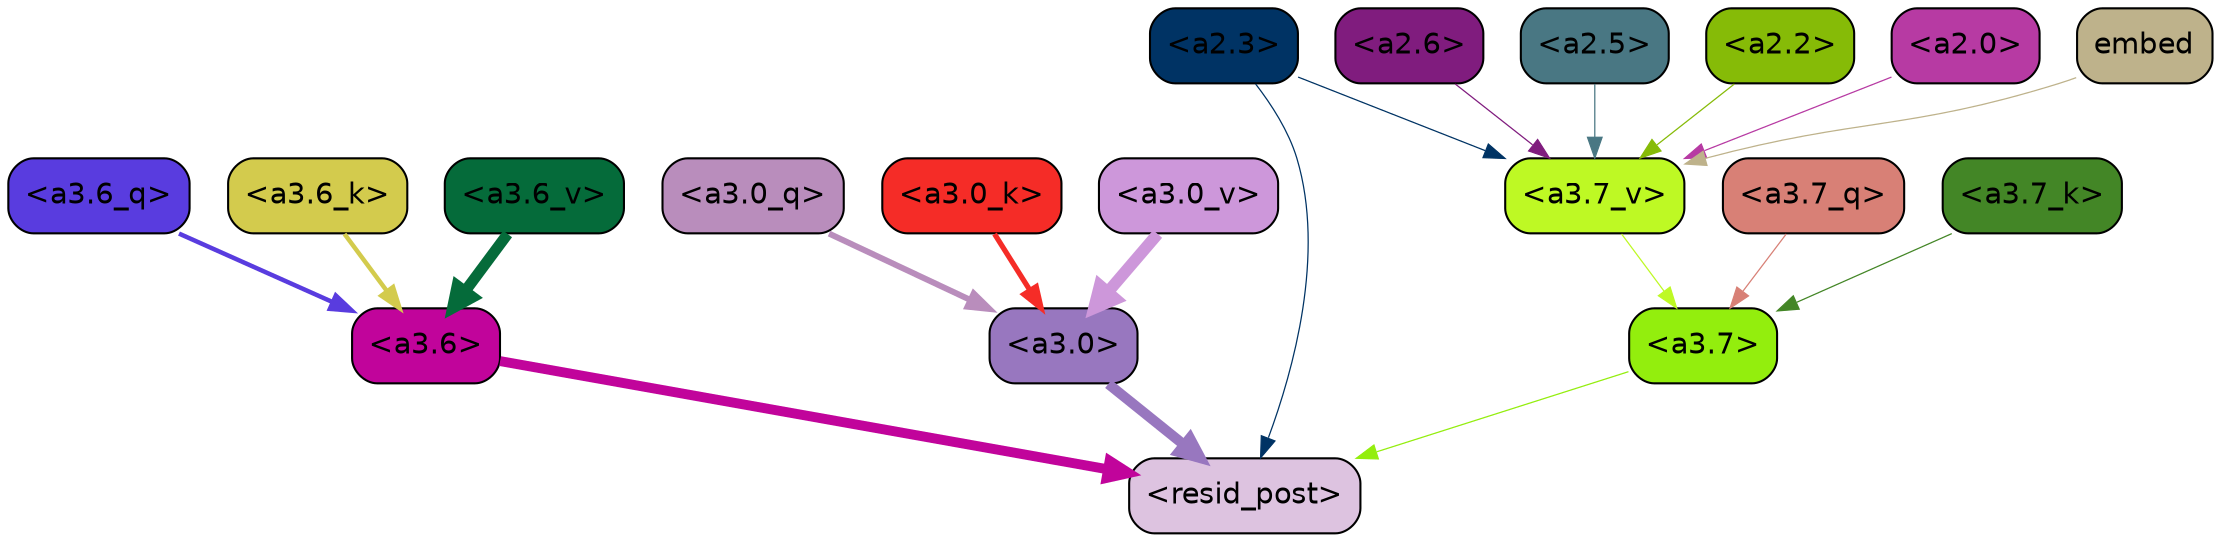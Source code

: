 strict digraph "" {
	graph [bgcolor=transparent,
		layout=dot,
		overlap=false,
		splines=true
	];
	"<a3.7>"	[color=black,
		fillcolor="#93ee0d",
		fontname=Helvetica,
		shape=box,
		style="filled, rounded"];
	"<resid_post>"	[color=black,
		fillcolor="#ddc3e0",
		fontname=Helvetica,
		shape=box,
		style="filled, rounded"];
	"<a3.7>" -> "<resid_post>"	[color="#93ee0d",
		penwidth=0.6];
	"<a3.6>"	[color=black,
		fillcolor="#c1049b",
		fontname=Helvetica,
		shape=box,
		style="filled, rounded"];
	"<a3.6>" -> "<resid_post>"	[color="#c1049b",
		penwidth=4.751592040061951];
	"<a3.0>"	[color=black,
		fillcolor="#9877bf",
		fontname=Helvetica,
		shape=box,
		style="filled, rounded"];
	"<a3.0>" -> "<resid_post>"	[color="#9877bf",
		penwidth=4.904066681861877];
	"<a2.3>"	[color=black,
		fillcolor="#003364",
		fontname=Helvetica,
		shape=box,
		style="filled, rounded"];
	"<a2.3>" -> "<resid_post>"	[color="#003364",
		penwidth=0.6];
	"<a3.7_v>"	[color=black,
		fillcolor="#bef924",
		fontname=Helvetica,
		shape=box,
		style="filled, rounded"];
	"<a2.3>" -> "<a3.7_v>"	[color="#003364",
		penwidth=0.6];
	"<a3.7_q>"	[color=black,
		fillcolor="#d88076",
		fontname=Helvetica,
		shape=box,
		style="filled, rounded"];
	"<a3.7_q>" -> "<a3.7>"	[color="#d88076",
		penwidth=0.6];
	"<a3.6_q>"	[color=black,
		fillcolor="#593cdf",
		fontname=Helvetica,
		shape=box,
		style="filled, rounded"];
	"<a3.6_q>" -> "<a3.6>"	[color="#593cdf",
		penwidth=2.160832464694977];
	"<a3.0_q>"	[color=black,
		fillcolor="#b98dbc",
		fontname=Helvetica,
		shape=box,
		style="filled, rounded"];
	"<a3.0_q>" -> "<a3.0>"	[color="#b98dbc",
		penwidth=2.870753765106201];
	"<a3.7_k>"	[color=black,
		fillcolor="#438626",
		fontname=Helvetica,
		shape=box,
		style="filled, rounded"];
	"<a3.7_k>" -> "<a3.7>"	[color="#438626",
		penwidth=0.6];
	"<a3.6_k>"	[color=black,
		fillcolor="#d3cb4d",
		fontname=Helvetica,
		shape=box,
		style="filled, rounded"];
	"<a3.6_k>" -> "<a3.6>"	[color="#d3cb4d",
		penwidth=2.13908451795578];
	"<a3.0_k>"	[color=black,
		fillcolor="#f52c27",
		fontname=Helvetica,
		shape=box,
		style="filled, rounded"];
	"<a3.0_k>" -> "<a3.0>"	[color="#f52c27",
		penwidth=2.520303964614868];
	"<a3.7_v>" -> "<a3.7>"	[color="#bef924",
		penwidth=0.6];
	"<a3.6_v>"	[color=black,
		fillcolor="#056b3a",
		fontname=Helvetica,
		shape=box,
		style="filled, rounded"];
	"<a3.6_v>" -> "<a3.6>"	[color="#056b3a",
		penwidth=5.297133803367615];
	"<a3.0_v>"	[color=black,
		fillcolor="#cd97da",
		fontname=Helvetica,
		shape=box,
		style="filled, rounded"];
	"<a3.0_v>" -> "<a3.0>"	[color="#cd97da",
		penwidth=5.680712580680847];
	"<a2.6>"	[color=black,
		fillcolor="#801c7e",
		fontname=Helvetica,
		shape=box,
		style="filled, rounded"];
	"<a2.6>" -> "<a3.7_v>"	[color="#801c7e",
		penwidth=0.6];
	"<a2.5>"	[color=black,
		fillcolor="#497783",
		fontname=Helvetica,
		shape=box,
		style="filled, rounded"];
	"<a2.5>" -> "<a3.7_v>"	[color="#497783",
		penwidth=0.6];
	"<a2.2>"	[color=black,
		fillcolor="#86bb07",
		fontname=Helvetica,
		shape=box,
		style="filled, rounded"];
	"<a2.2>" -> "<a3.7_v>"	[color="#86bb07",
		penwidth=0.6];
	"<a2.0>"	[color=black,
		fillcolor="#b73aa3",
		fontname=Helvetica,
		shape=box,
		style="filled, rounded"];
	"<a2.0>" -> "<a3.7_v>"	[color="#b73aa3",
		penwidth=0.6];
	embed	[color=black,
		fillcolor="#beb28b",
		fontname=Helvetica,
		shape=box,
		style="filled, rounded"];
	embed -> "<a3.7_v>"	[color="#beb28b",
		penwidth=0.6];
}
